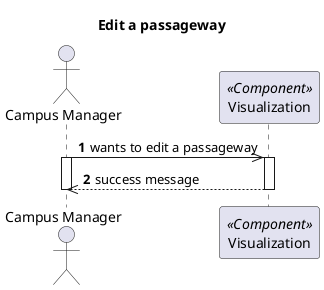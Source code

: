 @startuml Process View - Level 2 - Edit a passageway
'https://plantuml.com/sequence-diagram

autonumber
skinparam packageStyle rect

title Edit a passageway

actor "Campus Manager" as CM
participant "Visualization" as V <<Component>>

CM->> V : wants to edit a passageway

activate CM
activate V
CM<<--- V : success message
deactivate V
deactivate CM

@enduml